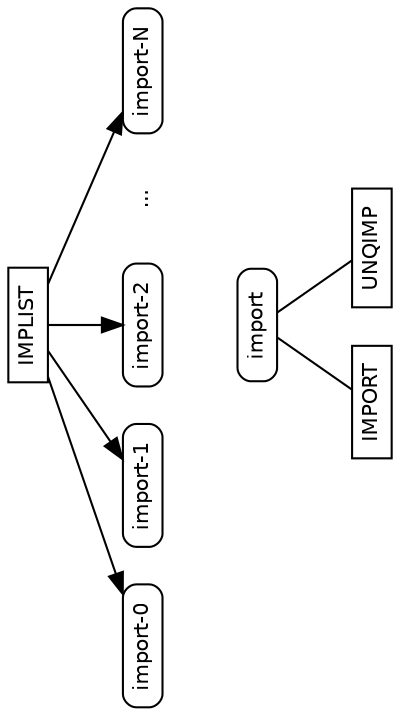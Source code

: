/* AST node diagram generator script collection for M2C, M2J and M2Sharp.
 *
 * Copyright (c) 2016 The Modula-2 Software Foundation
 *
 * Author & Maintainer: Benjamin Kowarsch <org.m2sf>
 *
 * @synopsis
 *
 * The M2C, M2J and M2Sharp compilers are multi-dialect Modula-2 translators
 * and compilers respectively targeting C99, Java/JVM and C#/CLR, sharing a
 * common abstract syntax tree (AST) specification.
 *
 * The AST node diagram generator script collection consists of Graphviz DOT
 * descriptions for all AST node types of the common AST specification.
 *
 * The Graphviz dot utility is required to generate the diagrams. 
 * It may be obtained from http://www.graphviz.org/download.php.
 *
 * @repository
 *
 * https://github.com/m2sf/m2-ast-node-diagrams
 *
 * @file
 *
 * implist.dot
 *
 * IMPLIST node diagram.
 *
 * Usage: $ dot implist.dot -Tps > implist.ps
 *
 * @license
 *
 * This is free software: you can redistribute and/or modify it under the
 * terms of the GNU Lesser General Public License (LGPL) either version 2.1
 * or at your choice version 3 as published by the Free Software Foundation.
 * However, you may not alter the copyright, author and license information.
 *
 * It is distributed in the hope that it will be useful,  but WITHOUT
 * ANY WARRANTY; without even the implied warranty of MERCHANTABILITY or
 * FITNESS FOR A PARTICULAR PURPOSE.  Read the license for more details.
 *
 * You should have received a copy of the GNU Lesser General Public License.
 * If not, see <https://www.gnu.org/copyleft/lesser.html>.
 *
 * NB: Components in the domain part of email addresses are in reverse order.
 */

/*** IMPLIST Node ***/

digraph IMPLIST {
  graph [orientation=landscape,fontname=helvetica];
  node [fontname=helvetica,fontsize=10,shape=box,height=0.25];
  
  /* IMPLIST */
  node [style=solid];
  edge [arrowhead=normal];
  IMPLIST -> { imp0 imp1 imp2 };
  edge [style=invis]; node [width=0]; nodesep=0;
  IMPLIST -> ellipsis0;
  edge [style=solid]; node [width=0.75]; nodesep=0.25;
  IMPLIST -> impN;
  imp0 [label="import-0",style=rounded];
  imp1 [label="import-1",style=rounded];
  imp2 [label="import-2",style=rounded];
  ellipsis0 [label="..."];
  ellipsis0 [shape=none];
  impN [label="import-N",style=rounded];
  
  /* definition */
  edge [style=invis];
  node [style=rounded];
  imp2 -> import
  node [style=solid];
  edge [style=solid,arrowhead=none];
  import -> { IMPORT UNQIMP };
  import [style=rounded];
}

/* END OF FILE */